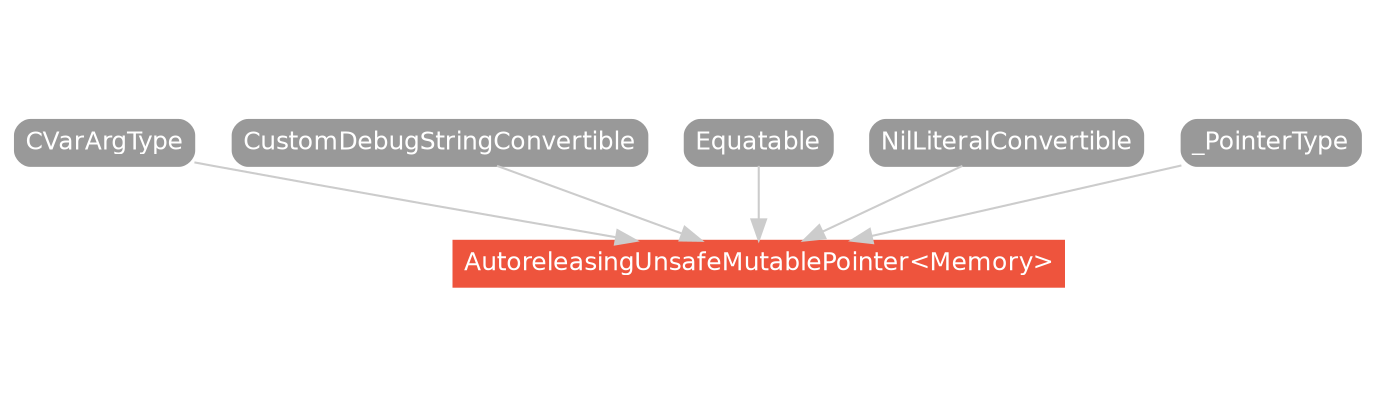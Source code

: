 strict digraph "AutoreleasingUnsafeMutablePointer<Memory> - Type Hierarchy - SwiftDoc.org" {
    pad="0.1,0.8"
    node [shape=box, style="filled,rounded", color="#999999", fillcolor="#999999", fontcolor=white, fontname=Helvetica, fontnames="Helvetica,sansserif", fontsize=12, margin="0.07,0.05", height="0.3"]
    edge [color="#cccccc"]
    "AutoreleasingUnsafeMutablePointer<Memory>" [URL="/type/AutoreleasingUnsafeMutablePointer/", style="filled", fillcolor="#ee543d", color="#ee543d"]
    "CVarArgType" [URL="/protocol/CVarArgType/"]
    "CustomDebugStringConvertible" [URL="/protocol/CustomDebugStringConvertible/"]
    "Equatable" [URL="/protocol/Equatable/"]
    "NilLiteralConvertible" [URL="/protocol/NilLiteralConvertible/"]
    "_PointerType" [URL="/protocol/_PointerType/"]    "Equatable" -> "AutoreleasingUnsafeMutablePointer<Memory>"
    "NilLiteralConvertible" -> "AutoreleasingUnsafeMutablePointer<Memory>"
    "_PointerType" -> "AutoreleasingUnsafeMutablePointer<Memory>"
    "CustomDebugStringConvertible" -> "AutoreleasingUnsafeMutablePointer<Memory>"
    "CVarArgType" -> "AutoreleasingUnsafeMutablePointer<Memory>"
    subgraph Types {
        rank = max; "AutoreleasingUnsafeMutablePointer<Memory>";
    }
}